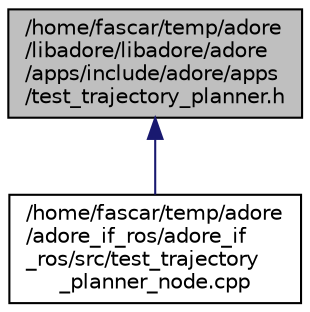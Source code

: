 digraph "/home/fascar/temp/adore/libadore/libadore/adore/apps/include/adore/apps/test_trajectory_planner.h"
{
 // LATEX_PDF_SIZE
  edge [fontname="Helvetica",fontsize="10",labelfontname="Helvetica",labelfontsize="10"];
  node [fontname="Helvetica",fontsize="10",shape=record];
  Node1 [label="/home/fascar/temp/adore\l/libadore/libadore/adore\l/apps/include/adore/apps\l/test_trajectory_planner.h",height=0.2,width=0.4,color="black", fillcolor="grey75", style="filled", fontcolor="black",tooltip=" "];
  Node1 -> Node2 [dir="back",color="midnightblue",fontsize="10",style="solid",fontname="Helvetica"];
  Node2 [label="/home/fascar/temp/adore\l/adore_if_ros/adore_if\l_ros/src/test_trajectory\l_planner_node.cpp",height=0.2,width=0.4,color="black", fillcolor="white", style="filled",URL="$test__trajectory__planner__node_8cpp.html",tooltip=" "];
}
